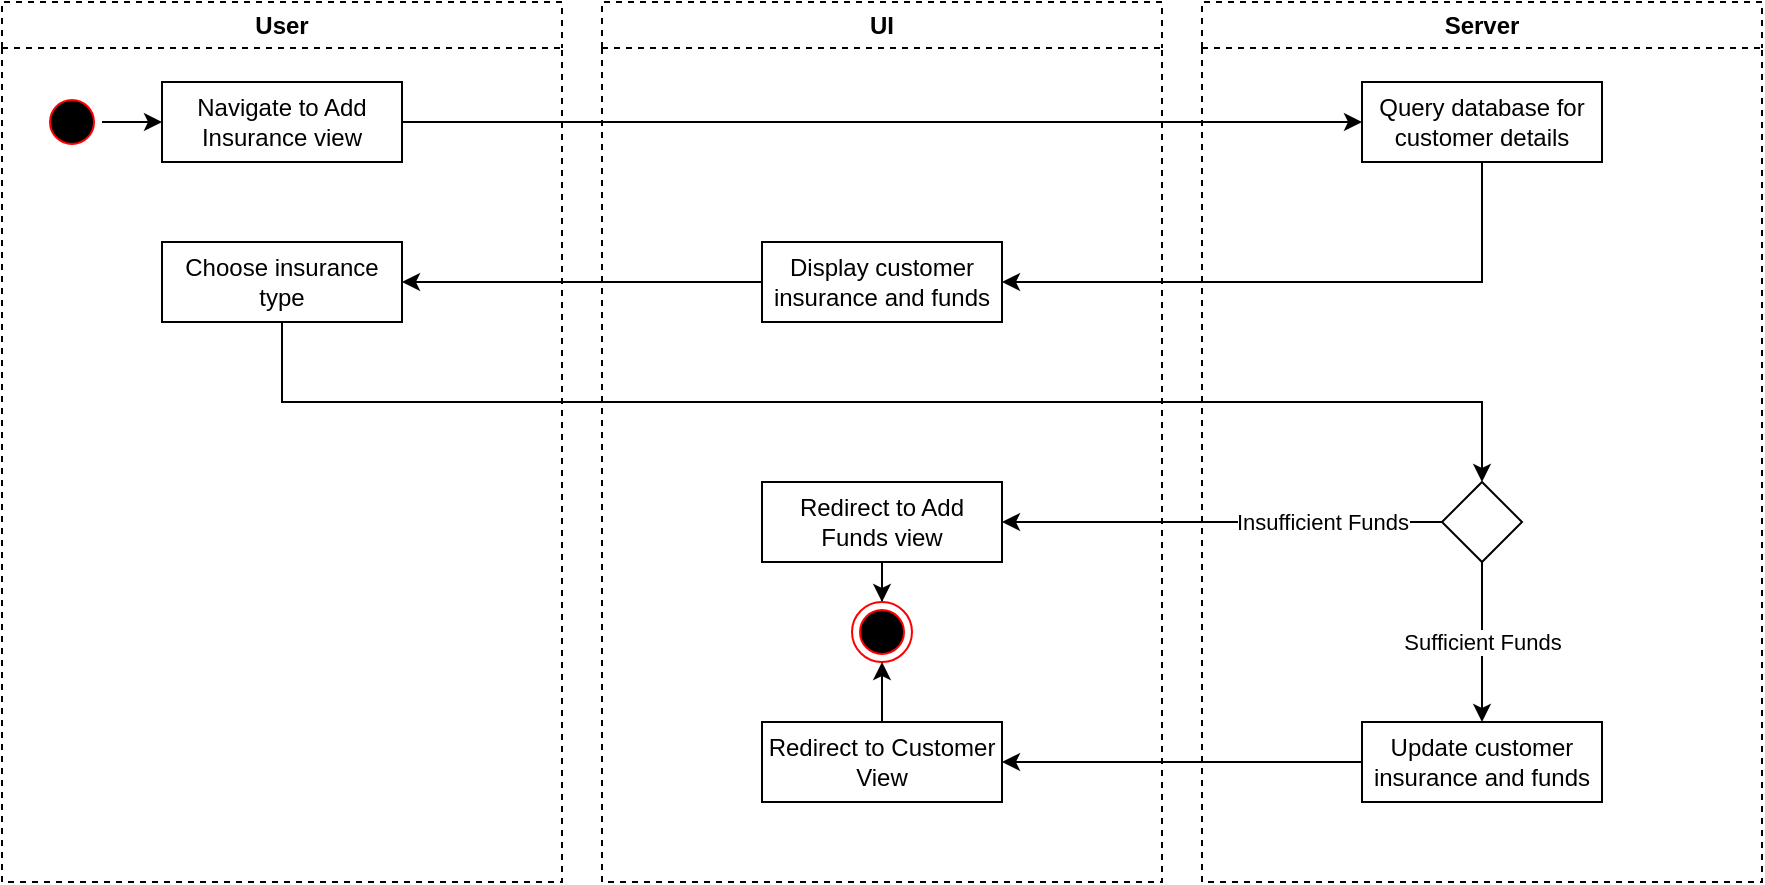 <mxfile version="20.7.4" type="device"><diagram name="Page-1" id="e7e014a7-5840-1c2e-5031-d8a46d1fe8dd"><mxGraphModel dx="1434" dy="852" grid="1" gridSize="10" guides="1" tooltips="1" connect="1" arrows="1" fold="1" page="0" pageScale="1" pageWidth="1169" pageHeight="826" background="none" math="0" shadow="0"><root><mxCell id="0"/><mxCell id="1" parent="0"/><mxCell id="2" value="User" style="swimlane;whiteSpace=wrap;dashed=1;rounded=0;" parent="1" vertex="1"><mxGeometry x="80" y="120" width="280" height="440" as="geometry"/></mxCell><mxCell id="QHhK5gdTGVQyGTtITEeM-2" style="edgeStyle=orthogonalEdgeStyle;rounded=0;orthogonalLoop=1;jettySize=auto;html=1;" edge="1" parent="2" source="5bzQMp6kEuD0OZ4RyNbC-232" target="5bzQMp6kEuD0OZ4RyNbC-233"><mxGeometry relative="1" as="geometry"/></mxCell><mxCell id="5bzQMp6kEuD0OZ4RyNbC-232" value="" style="ellipse;shape=startState;fillColor=#000000;strokeColor=#ff0000;fontSize=12;" parent="2" vertex="1"><mxGeometry x="20" y="45" width="30" height="30" as="geometry"/></mxCell><mxCell id="5bzQMp6kEuD0OZ4RyNbC-233" value="Navigate to Add Insurance view" style="points=[[0,0.5,0,-3,0],[0.5,0,0,0,-2],[0.5,1,0,0,2],[1,0.5,0,2,0]];whiteSpace=wrap;fontSize=12;" parent="2" vertex="1"><mxGeometry x="80" y="40" width="120" height="40" as="geometry"/></mxCell><mxCell id="QHhK5gdTGVQyGTtITEeM-78" value="Choose insurance type" style="points=[[0,0.5,0,-3,0],[0.5,0,0,0,-2],[0.5,1,0,0,2],[1,0.5,0,2,0]];whiteSpace=wrap;fontSize=12;" vertex="1" parent="2"><mxGeometry x="80" y="120" width="120" height="40" as="geometry"/></mxCell><mxCell id="5bzQMp6kEuD0OZ4RyNbC-230" value="UI" style="swimlane;whiteSpace=wrap;dashed=1;rounded=0;" parent="1" vertex="1"><mxGeometry x="380" y="120" width="280" height="440" as="geometry"/></mxCell><mxCell id="QHhK5gdTGVQyGTtITEeM-76" value="Display customer insurance and funds" style="points=[[0,0.5,0,-3,0],[0.5,0,0,0,-2],[0.5,1,0,0,2],[1,0.5,0,2,0]];whiteSpace=wrap;fontSize=12;" vertex="1" parent="5bzQMp6kEuD0OZ4RyNbC-230"><mxGeometry x="80" y="120" width="120" height="40" as="geometry"/></mxCell><mxCell id="QHhK5gdTGVQyGTtITEeM-89" style="edgeStyle=orthogonalEdgeStyle;rounded=0;orthogonalLoop=1;jettySize=auto;html=1;fontSize=11;" edge="1" parent="5bzQMp6kEuD0OZ4RyNbC-230" source="QHhK5gdTGVQyGTtITEeM-85" target="QHhK5gdTGVQyGTtITEeM-87"><mxGeometry relative="1" as="geometry"/></mxCell><mxCell id="QHhK5gdTGVQyGTtITEeM-85" value="Redirect to Add Funds view" style="points=[[0,0.5,0,-3,0],[0.5,0,0,0,-2],[0.5,1,0,0,2],[1,0.5,0,2,0]];whiteSpace=wrap;fontSize=12;" vertex="1" parent="5bzQMp6kEuD0OZ4RyNbC-230"><mxGeometry x="80" y="240" width="120" height="40" as="geometry"/></mxCell><mxCell id="QHhK5gdTGVQyGTtITEeM-87" value="" style="ellipse;html=1;shape=endState;fillColor=#000000;strokeColor=#ff0000;fontSize=10;labelBackgroundColor=default;" vertex="1" parent="5bzQMp6kEuD0OZ4RyNbC-230"><mxGeometry x="125" y="300" width="30" height="30" as="geometry"/></mxCell><mxCell id="QHhK5gdTGVQyGTtITEeM-92" style="edgeStyle=orthogonalEdgeStyle;rounded=0;orthogonalLoop=1;jettySize=auto;html=1;fontSize=11;" edge="1" parent="5bzQMp6kEuD0OZ4RyNbC-230" source="QHhK5gdTGVQyGTtITEeM-90" target="QHhK5gdTGVQyGTtITEeM-87"><mxGeometry relative="1" as="geometry"/></mxCell><mxCell id="QHhK5gdTGVQyGTtITEeM-90" value="Redirect to Customer View" style="points=[[0,0.5,0,-3,0],[0.5,0,0,0,-2],[0.5,1,0,0,2],[1,0.5,0,2,0]];whiteSpace=wrap;fontSize=12;" vertex="1" parent="5bzQMp6kEuD0OZ4RyNbC-230"><mxGeometry x="80" y="360" width="120" height="40" as="geometry"/></mxCell><mxCell id="5bzQMp6kEuD0OZ4RyNbC-231" value="Server" style="swimlane;whiteSpace=wrap;dashed=1;rounded=0;" parent="1" vertex="1"><mxGeometry x="680" y="120" width="280" height="440" as="geometry"/></mxCell><mxCell id="QHhK5gdTGVQyGTtITEeM-74" value="Query database for customer details" style="points=[[0,0.5,0,-3,0],[0.5,0,0,0,-2],[0.5,1,0,0,2],[1,0.5,0,2,0]];whiteSpace=wrap;fontSize=12;" vertex="1" parent="5bzQMp6kEuD0OZ4RyNbC-231"><mxGeometry x="80" y="40" width="120" height="40" as="geometry"/></mxCell><mxCell id="QHhK5gdTGVQyGTtITEeM-84" value="Sufficient Funds" style="edgeStyle=orthogonalEdgeStyle;rounded=0;orthogonalLoop=1;jettySize=auto;html=1;fontSize=11;" edge="1" parent="5bzQMp6kEuD0OZ4RyNbC-231" source="QHhK5gdTGVQyGTtITEeM-81" target="QHhK5gdTGVQyGTtITEeM-83"><mxGeometry relative="1" as="geometry"/></mxCell><mxCell id="QHhK5gdTGVQyGTtITEeM-81" value="" style="rhombus;whiteSpace=wrap;html=1;points=[[0,0.5,0,0,0],[0.5,0,0,0,0],[0.5,1,0,0,0],[1,0.5,0,0,0]];labelBackgroundColor=default;fontSize=11;fillColor=#FFFFFF;" vertex="1" parent="5bzQMp6kEuD0OZ4RyNbC-231"><mxGeometry x="120" y="240" width="40" height="40" as="geometry"/></mxCell><mxCell id="QHhK5gdTGVQyGTtITEeM-83" value="Update customer insurance and funds" style="points=[[0,0.5,0,-3,0],[0.5,0,0,0,-2],[0.5,1,0,0,2],[1,0.5,0,2,0]];whiteSpace=wrap;fontSize=12;" vertex="1" parent="5bzQMp6kEuD0OZ4RyNbC-231"><mxGeometry x="80" y="360" width="120" height="40" as="geometry"/></mxCell><mxCell id="QHhK5gdTGVQyGTtITEeM-75" style="edgeStyle=orthogonalEdgeStyle;rounded=0;orthogonalLoop=1;jettySize=auto;html=1;fontSize=11;" edge="1" parent="1" source="5bzQMp6kEuD0OZ4RyNbC-233" target="QHhK5gdTGVQyGTtITEeM-74"><mxGeometry relative="1" as="geometry"/></mxCell><mxCell id="QHhK5gdTGVQyGTtITEeM-77" style="edgeStyle=orthogonalEdgeStyle;rounded=0;orthogonalLoop=1;jettySize=auto;html=1;fontSize=11;" edge="1" parent="1" source="QHhK5gdTGVQyGTtITEeM-74" target="QHhK5gdTGVQyGTtITEeM-76"><mxGeometry relative="1" as="geometry"><Array as="points"><mxPoint x="820" y="260"/></Array></mxGeometry></mxCell><mxCell id="QHhK5gdTGVQyGTtITEeM-79" style="edgeStyle=orthogonalEdgeStyle;rounded=0;orthogonalLoop=1;jettySize=auto;html=1;fontSize=11;" edge="1" parent="1" source="QHhK5gdTGVQyGTtITEeM-76" target="QHhK5gdTGVQyGTtITEeM-78"><mxGeometry relative="1" as="geometry"/></mxCell><mxCell id="QHhK5gdTGVQyGTtITEeM-82" style="edgeStyle=orthogonalEdgeStyle;rounded=0;orthogonalLoop=1;jettySize=auto;html=1;entryX=0.5;entryY=0;entryDx=0;entryDy=0;entryPerimeter=0;fontSize=11;" edge="1" parent="1" source="QHhK5gdTGVQyGTtITEeM-78" target="QHhK5gdTGVQyGTtITEeM-81"><mxGeometry relative="1" as="geometry"><Array as="points"><mxPoint x="220" y="320"/><mxPoint x="820" y="320"/></Array></mxGeometry></mxCell><mxCell id="QHhK5gdTGVQyGTtITEeM-86" value="Insufficient Funds" style="edgeStyle=orthogonalEdgeStyle;rounded=0;orthogonalLoop=1;jettySize=auto;html=1;fontSize=11;" edge="1" parent="1" source="QHhK5gdTGVQyGTtITEeM-81" target="QHhK5gdTGVQyGTtITEeM-85"><mxGeometry x="-0.455" relative="1" as="geometry"><mxPoint as="offset"/></mxGeometry></mxCell><mxCell id="QHhK5gdTGVQyGTtITEeM-91" style="edgeStyle=orthogonalEdgeStyle;rounded=0;orthogonalLoop=1;jettySize=auto;html=1;fontSize=11;" edge="1" parent="1" source="QHhK5gdTGVQyGTtITEeM-83" target="QHhK5gdTGVQyGTtITEeM-90"><mxGeometry relative="1" as="geometry"/></mxCell></root></mxGraphModel></diagram></mxfile>